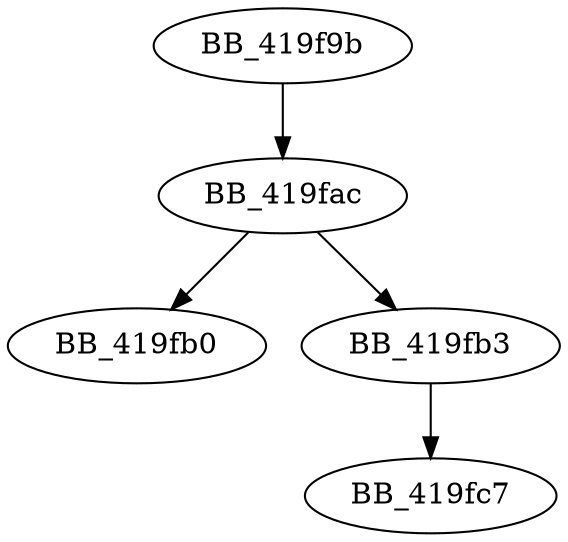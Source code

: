 DiGraph __invalid_parameter{
BB_419f9b->BB_419fac
BB_419fac->BB_419fb0
BB_419fac->BB_419fb3
BB_419fb3->BB_419fc7
}
